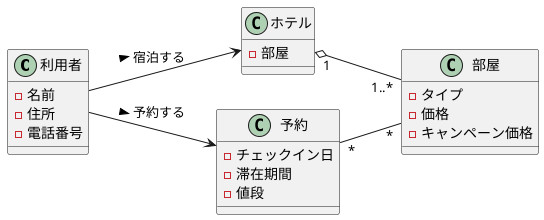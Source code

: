 @startuml
left to right direction
class 利用者{
- 名前
- 住所
- 電話番号
}
class ホテル{
- 部屋
}
class 部屋{
- タイプ
- 価格
- キャンペーン価格
}
class 予約{
- チェックイン日
- 滞在期間
- 値段
}
利用者-->ホテル:宿泊する >
ホテル"1" o-down-"1..*"部屋
利用者-->予約:予約する >
予約 "*"-down-"*"部屋
@enduml